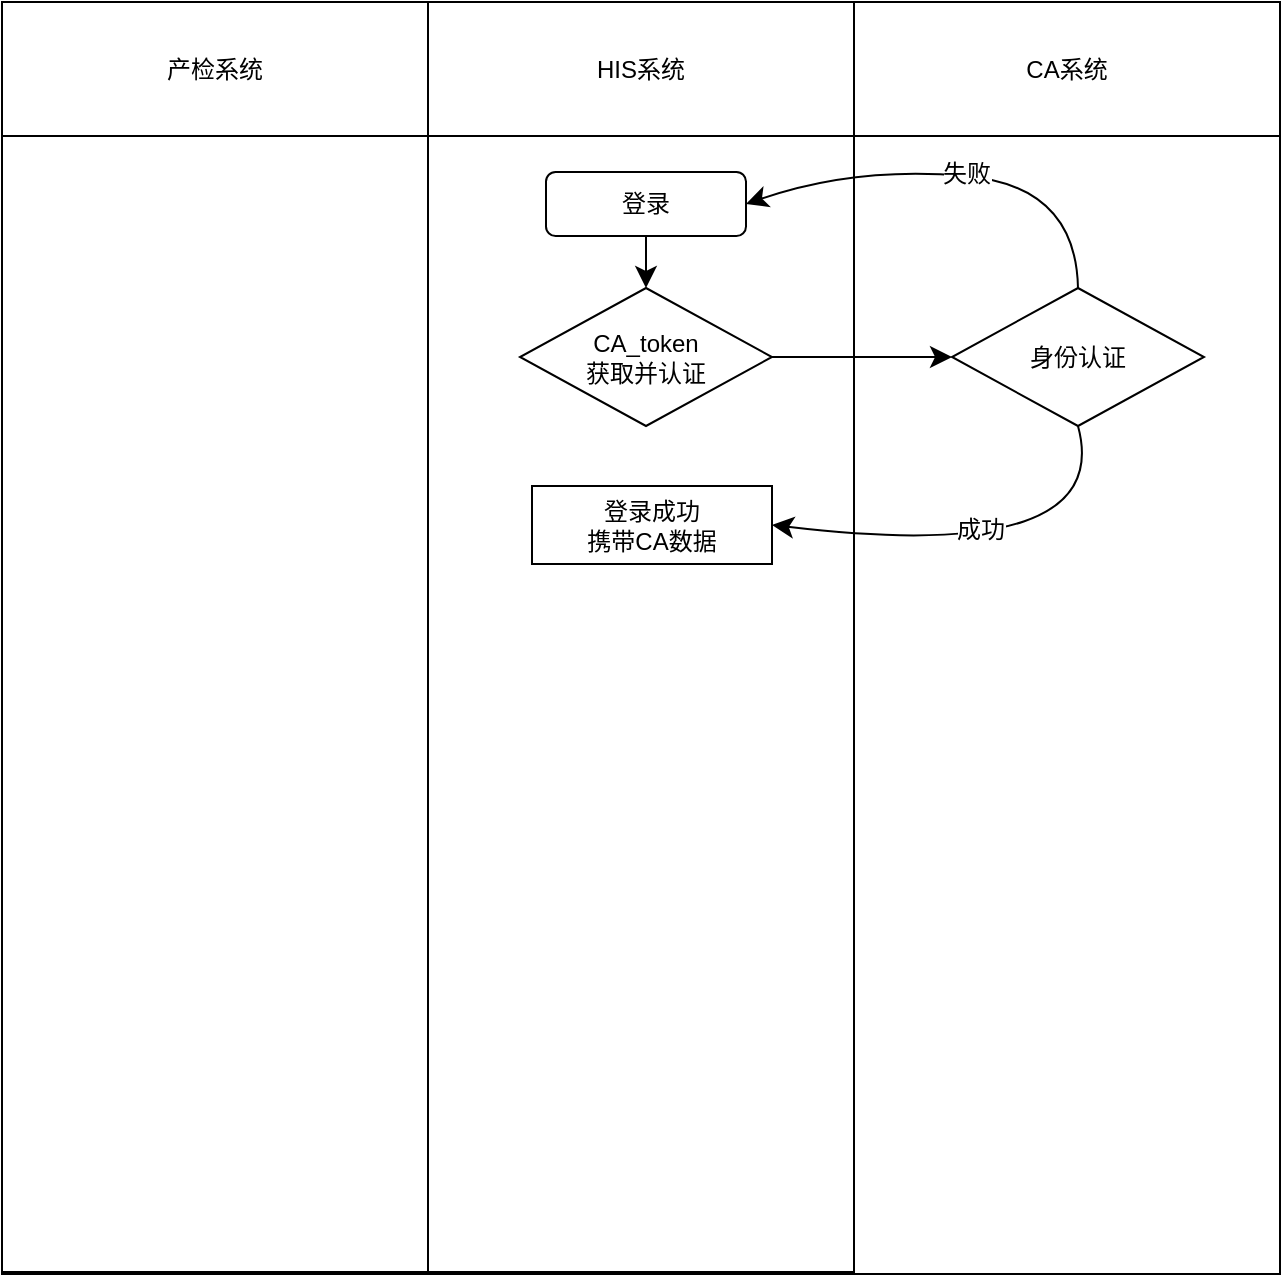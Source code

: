 <mxfile version="24.6.5" type="github">
  <diagram name="第 1 页" id="dgywQRsF7IRUI3lW4ife">
    <mxGraphModel dx="2074" dy="1196" grid="1" gridSize="10" guides="1" tooltips="1" connect="1" arrows="1" fold="1" page="0" pageScale="1" pageWidth="827" pageHeight="1169" math="0" shadow="0">
      <root>
        <mxCell id="0" />
        <mxCell id="1" parent="0" />
        <mxCell id="HmkbGZGIrOLmBcKnqOet-1" value="" style="rounded=0;whiteSpace=wrap;html=1;" vertex="1" parent="1">
          <mxGeometry x="-137" y="-62" width="639" height="636" as="geometry" />
        </mxCell>
        <mxCell id="HmkbGZGIrOLmBcKnqOet-3" value="" style="rounded=0;whiteSpace=wrap;html=1;" vertex="1" parent="1">
          <mxGeometry x="-137" y="-62" width="638" height="67" as="geometry" />
        </mxCell>
        <mxCell id="HmkbGZGIrOLmBcKnqOet-7" value="产检系统" style="rounded=0;whiteSpace=wrap;html=1;" vertex="1" parent="1">
          <mxGeometry x="-137" y="-62" width="213" height="67" as="geometry" />
        </mxCell>
        <mxCell id="HmkbGZGIrOLmBcKnqOet-9" value="HIS系统" style="rounded=0;whiteSpace=wrap;html=1;" vertex="1" parent="1">
          <mxGeometry x="76" y="-62" width="213" height="67" as="geometry" />
        </mxCell>
        <mxCell id="HmkbGZGIrOLmBcKnqOet-10" value="CA系统" style="rounded=0;whiteSpace=wrap;html=1;" vertex="1" parent="1">
          <mxGeometry x="289" y="-62" width="213" height="67" as="geometry" />
        </mxCell>
        <mxCell id="HmkbGZGIrOLmBcKnqOet-11" value="" style="rounded=0;whiteSpace=wrap;html=1;" vertex="1" parent="1">
          <mxGeometry x="-137" y="5" width="213" height="568" as="geometry" />
        </mxCell>
        <mxCell id="HmkbGZGIrOLmBcKnqOet-12" value="" style="rounded=0;whiteSpace=wrap;html=1;" vertex="1" parent="1">
          <mxGeometry x="76" y="5" width="213" height="568" as="geometry" />
        </mxCell>
        <mxCell id="HmkbGZGIrOLmBcKnqOet-15" value="登录" style="rounded=1;whiteSpace=wrap;html=1;" vertex="1" parent="1">
          <mxGeometry x="135" y="23" width="100" height="32" as="geometry" />
        </mxCell>
        <mxCell id="HmkbGZGIrOLmBcKnqOet-18" value="CA_token&lt;div&gt;获取并认证&lt;/div&gt;" style="rhombus;whiteSpace=wrap;html=1;" vertex="1" parent="1">
          <mxGeometry x="122" y="81" width="126" height="69" as="geometry" />
        </mxCell>
        <mxCell id="HmkbGZGIrOLmBcKnqOet-19" value="身份认证" style="rhombus;whiteSpace=wrap;html=1;" vertex="1" parent="1">
          <mxGeometry x="338" y="81" width="126" height="69" as="geometry" />
        </mxCell>
        <mxCell id="HmkbGZGIrOLmBcKnqOet-20" value="登录成功&lt;div&gt;携带CA数据&lt;/div&gt;" style="rounded=0;whiteSpace=wrap;html=1;" vertex="1" parent="1">
          <mxGeometry x="128" y="180" width="120" height="39" as="geometry" />
        </mxCell>
        <mxCell id="HmkbGZGIrOLmBcKnqOet-21" value="" style="edgeStyle=none;orthogonalLoop=1;jettySize=auto;html=1;rounded=0;fontSize=12;startSize=8;endSize=8;curved=1;entryX=0;entryY=0.5;entryDx=0;entryDy=0;exitX=1;exitY=0.5;exitDx=0;exitDy=0;" edge="1" parent="1" source="HmkbGZGIrOLmBcKnqOet-18" target="HmkbGZGIrOLmBcKnqOet-19">
          <mxGeometry width="140" relative="1" as="geometry">
            <mxPoint x="195" y="296" as="sourcePoint" />
            <mxPoint x="335" y="296" as="targetPoint" />
            <Array as="points" />
          </mxGeometry>
        </mxCell>
        <mxCell id="HmkbGZGIrOLmBcKnqOet-26" value="" style="endArrow=classic;html=1;rounded=0;fontSize=12;startSize=8;endSize=8;curved=1;entryX=1;entryY=0.5;entryDx=0;entryDy=0;exitX=0.5;exitY=1;exitDx=0;exitDy=0;" edge="1" parent="1" source="HmkbGZGIrOLmBcKnqOet-19" target="HmkbGZGIrOLmBcKnqOet-20">
          <mxGeometry width="50" height="50" relative="1" as="geometry">
            <mxPoint x="670" y="240" as="sourcePoint" />
            <mxPoint x="720" y="190" as="targetPoint" />
            <Array as="points">
              <mxPoint x="420" y="220" />
            </Array>
          </mxGeometry>
        </mxCell>
        <mxCell id="HmkbGZGIrOLmBcKnqOet-27" value="成功" style="edgeLabel;html=1;align=center;verticalAlign=middle;resizable=0;points=[];fontSize=12;" vertex="1" connectable="0" parent="HmkbGZGIrOLmBcKnqOet-26">
          <mxGeometry x="0.157" y="-10" relative="1" as="geometry">
            <mxPoint as="offset" />
          </mxGeometry>
        </mxCell>
        <mxCell id="HmkbGZGIrOLmBcKnqOet-30" value="" style="endArrow=classic;html=1;rounded=0;fontSize=12;startSize=8;endSize=8;curved=1;exitX=0.5;exitY=0;exitDx=0;exitDy=0;entryX=1;entryY=0.5;entryDx=0;entryDy=0;" edge="1" parent="1" source="HmkbGZGIrOLmBcKnqOet-19" target="HmkbGZGIrOLmBcKnqOet-15">
          <mxGeometry width="50" height="50" relative="1" as="geometry">
            <mxPoint x="-250" y="140" as="sourcePoint" />
            <mxPoint x="-200" y="90" as="targetPoint" />
            <Array as="points">
              <mxPoint x="400" y="30" />
              <mxPoint x="290" y="20" />
            </Array>
          </mxGeometry>
        </mxCell>
        <mxCell id="HmkbGZGIrOLmBcKnqOet-33" value="失败" style="edgeLabel;html=1;align=center;verticalAlign=middle;resizable=0;points=[];fontSize=12;" vertex="1" connectable="0" parent="HmkbGZGIrOLmBcKnqOet-30">
          <mxGeometry x="-0.024" y="-1" relative="1" as="geometry">
            <mxPoint as="offset" />
          </mxGeometry>
        </mxCell>
        <mxCell id="HmkbGZGIrOLmBcKnqOet-34" value="" style="endArrow=classic;html=1;rounded=0;fontSize=12;startSize=8;endSize=8;curved=1;entryX=0.5;entryY=0;entryDx=0;entryDy=0;exitX=0.5;exitY=1;exitDx=0;exitDy=0;" edge="1" parent="1" source="HmkbGZGIrOLmBcKnqOet-15" target="HmkbGZGIrOLmBcKnqOet-18">
          <mxGeometry width="50" height="50" relative="1" as="geometry">
            <mxPoint x="-10" y="110" as="sourcePoint" />
            <mxPoint x="40" y="60" as="targetPoint" />
          </mxGeometry>
        </mxCell>
      </root>
    </mxGraphModel>
  </diagram>
</mxfile>
